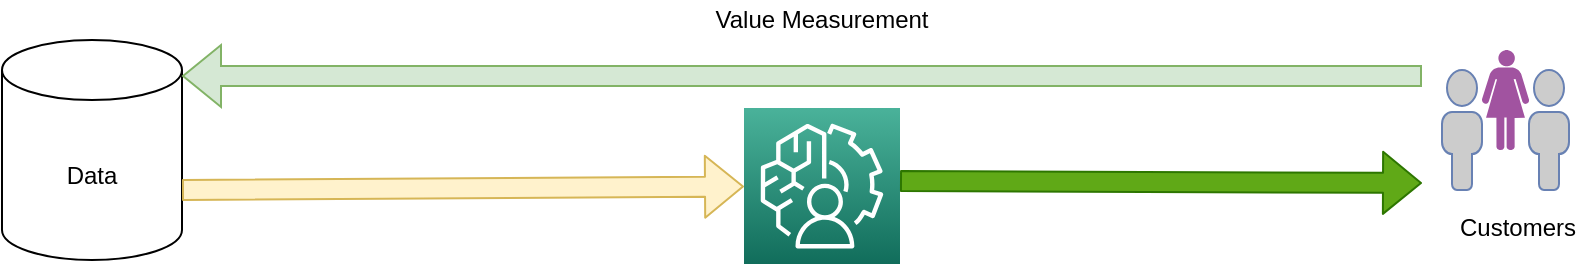 <mxfile version="19.0.3" type="device"><diagram id="orLIcHqgBgN5_vSlg6VM" name="Page-1"><mxGraphModel dx="1773" dy="616" grid="1" gridSize="10" guides="1" tooltips="1" connect="1" arrows="1" fold="1" page="1" pageScale="1" pageWidth="827" pageHeight="1169" math="0" shadow="0"><root><mxCell id="0"/><mxCell id="1" parent="0"/><mxCell id="fNS6Vqw7yZPSNvAwkvJu-1" value="Data" style="shape=cylinder3;whiteSpace=wrap;html=1;boundedLbl=1;backgroundOutline=1;size=15;" vertex="1" parent="1"><mxGeometry x="-30" y="65" width="90" height="110" as="geometry"/></mxCell><mxCell id="fNS6Vqw7yZPSNvAwkvJu-2" value="" style="group" vertex="1" connectable="0" parent="1"><mxGeometry x="690" y="70" width="63.5" height="99" as="geometry"/></mxCell><mxCell id="fNS6Vqw7yZPSNvAwkvJu-3" value="Customers" style="text;html=1;strokeColor=none;fillColor=none;align=center;verticalAlign=middle;whiteSpace=wrap;rounded=0;" vertex="1" parent="fNS6Vqw7yZPSNvAwkvJu-2"><mxGeometry x="18" y="79" width="40" height="20" as="geometry"/></mxCell><mxCell id="fNS6Vqw7yZPSNvAwkvJu-4" value="" style="verticalLabelPosition=bottom;html=1;fillColor=#A153A0;verticalAlign=top;align=center;pointerEvents=1;shape=mxgraph.cisco_safe.design.actor_1;" vertex="1" parent="fNS6Vqw7yZPSNvAwkvJu-2"><mxGeometry x="20" width="23.5" height="50" as="geometry"/></mxCell><mxCell id="fNS6Vqw7yZPSNvAwkvJu-5" value="" style="fontColor=#0066CC;verticalAlign=top;verticalLabelPosition=bottom;labelPosition=center;align=center;html=1;outlineConnect=0;fillColor=#CCCCCC;strokeColor=#6881B3;gradientColor=none;gradientDirection=north;strokeWidth=2;shape=mxgraph.networks.user_male;" vertex="1" parent="fNS6Vqw7yZPSNvAwkvJu-2"><mxGeometry x="43.5" y="10" width="20" height="60" as="geometry"/></mxCell><mxCell id="fNS6Vqw7yZPSNvAwkvJu-6" value="" style="fontColor=#0066CC;verticalAlign=top;verticalLabelPosition=bottom;labelPosition=center;align=center;html=1;outlineConnect=0;fillColor=#CCCCCC;strokeColor=#6881B3;gradientColor=none;gradientDirection=north;strokeWidth=2;shape=mxgraph.networks.user_male;" vertex="1" parent="fNS6Vqw7yZPSNvAwkvJu-2"><mxGeometry y="10" width="20" height="60" as="geometry"/></mxCell><mxCell id="fNS6Vqw7yZPSNvAwkvJu-7" value="Value Measurement" style="text;html=1;strokeColor=none;fillColor=none;align=center;verticalAlign=middle;whiteSpace=wrap;rounded=0;" vertex="1" parent="1"><mxGeometry x="305" y="45" width="150" height="20" as="geometry"/></mxCell><mxCell id="fNS6Vqw7yZPSNvAwkvJu-8" value="" style="shape=flexArrow;endArrow=classic;html=1;rounded=0;fontSize=14;fillColor=#d5e8d4;strokeColor=#82b366;" edge="1" parent="1"><mxGeometry width="50" height="50" relative="1" as="geometry"><mxPoint x="680" y="83" as="sourcePoint"/><mxPoint x="60" y="83" as="targetPoint"/></mxGeometry></mxCell><mxCell id="fNS6Vqw7yZPSNvAwkvJu-9" value="" style="group" vertex="1" connectable="0" parent="1"><mxGeometry x="341" y="81.5" width="339" height="78" as="geometry"/></mxCell><mxCell id="fNS6Vqw7yZPSNvAwkvJu-10" value="" style="points=[[0,0,0],[0.25,0,0],[0.5,0,0],[0.75,0,0],[1,0,0],[0,1,0],[0.25,1,0],[0.5,1,0],[0.75,1,0],[1,1,0],[0,0.25,0],[0,0.5,0],[0,0.75,0],[1,0.25,0],[1,0.5,0],[1,0.75,0]];outlineConnect=0;fontColor=#232F3E;gradientColor=#4AB29A;gradientDirection=north;fillColor=#116D5B;strokeColor=#ffffff;dashed=0;verticalLabelPosition=bottom;verticalAlign=top;align=center;html=1;fontSize=12;fontStyle=0;aspect=fixed;shape=mxgraph.aws4.resourceIcon;resIcon=mxgraph.aws4.augmented_ai;" vertex="1" parent="fNS6Vqw7yZPSNvAwkvJu-9"><mxGeometry y="17.5" width="78" height="78" as="geometry"/></mxCell><mxCell id="fNS6Vqw7yZPSNvAwkvJu-11" value="" style="shape=flexArrow;endArrow=classic;html=1;exitX=1;exitY=0.5;exitDx=0;exitDy=0;exitPerimeter=0;fillColor=#60a917;strokeColor=#2D7600;" edge="1" parent="fNS6Vqw7yZPSNvAwkvJu-9"><mxGeometry width="50" height="50" relative="1" as="geometry"><mxPoint x="78" y="54" as="sourcePoint"/><mxPoint x="339" y="55" as="targetPoint"/></mxGeometry></mxCell><mxCell id="fNS6Vqw7yZPSNvAwkvJu-12" value="" style="shape=flexArrow;endArrow=classic;html=1;exitX=1;exitY=0;exitDx=0;exitDy=75;exitPerimeter=0;fillColor=#fff2cc;strokeColor=#d6b656;" edge="1" parent="1" source="fNS6Vqw7yZPSNvAwkvJu-1" target="fNS6Vqw7yZPSNvAwkvJu-10"><mxGeometry width="50" height="50" relative="1" as="geometry"><mxPoint x="40" y="140" as="sourcePoint"/><mxPoint x="382" y="136" as="targetPoint"/></mxGeometry></mxCell></root></mxGraphModel></diagram></mxfile>